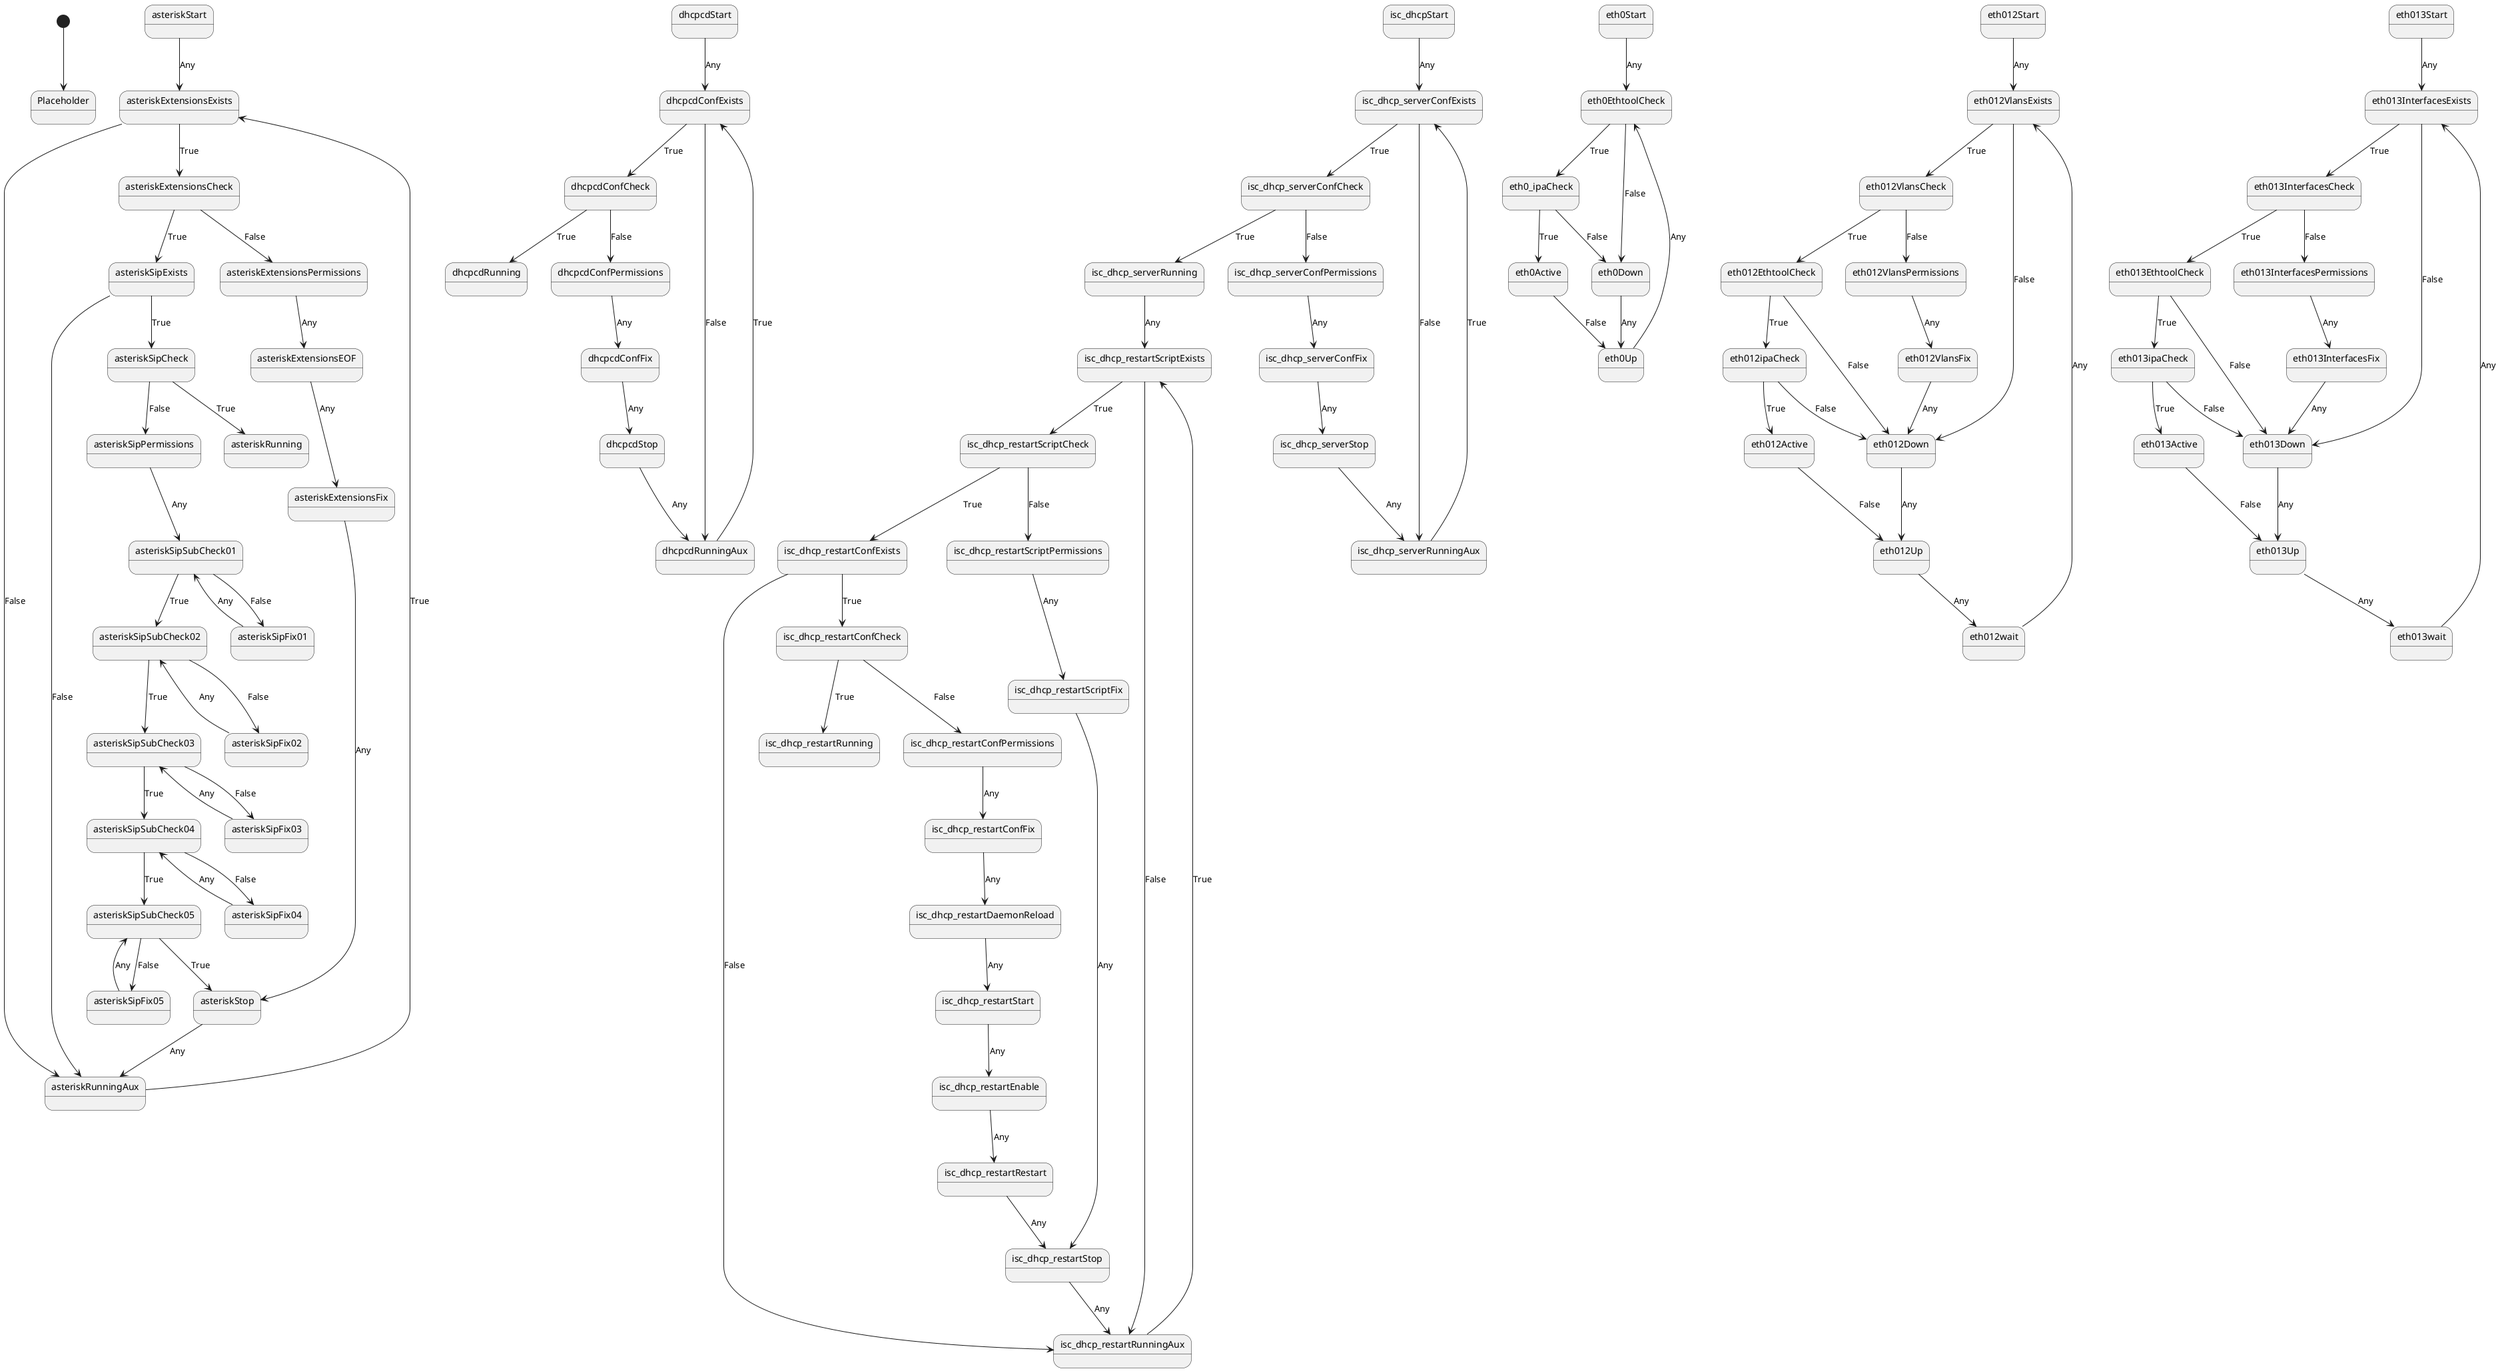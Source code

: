 @startuml
[*] --> Placeholder

asteriskStart --> asteriskExtensionsExists : Any
asteriskExtensionsExists --> asteriskExtensionsCheck : True
asteriskExtensionsCheck --> asteriskSipExists : True
asteriskExtensionsCheck --> asteriskExtensionsPermissions : False
asteriskExtensionsPermissions --> asteriskExtensionsEOF : Any
asteriskExtensionsEOF --> asteriskExtensionsFix : Any
asteriskExtensionsFix --> asteriskStop : Any
asteriskStop --> asteriskRunningAux : Any
asteriskSipExists --> asteriskSipCheck : True
asteriskSipCheck --> asteriskRunning : True
asteriskExtensionsExists --> asteriskRunningAux : False
asteriskSipExists --> asteriskRunningAux : False
asteriskRunningAux --> asteriskExtensionsExists : True
asteriskSipCheck --> asteriskSipPermissions : False
asteriskSipPermissions --> asteriskSipSubCheck01 : Any
asteriskSipSubCheck01 --> asteriskSipSubCheck02 : True
asteriskSipSubCheck02 --> asteriskSipSubCheck03 : True
asteriskSipSubCheck03 --> asteriskSipSubCheck04 : True
asteriskSipSubCheck04 --> asteriskSipSubCheck05 : True
asteriskSipSubCheck01 --> asteriskSipFix01 : False
asteriskSipFix01 --> asteriskSipSubCheck01 : Any
asteriskSipSubCheck02 --> asteriskSipFix02 : False
asteriskSipFix02 --> asteriskSipSubCheck02 : Any
asteriskSipSubCheck03 --> asteriskSipFix03 : False
asteriskSipFix03 --> asteriskSipSubCheck03 : Any
asteriskSipSubCheck04 --> asteriskSipFix04 : False
asteriskSipFix04 --> asteriskSipSubCheck04 : Any
asteriskSipSubCheck05 --> asteriskSipFix05 : False
asteriskSipSubCheck05 --> asteriskStop : True
asteriskSipFix05 --> asteriskSipSubCheck05 : Any

dhcpcdStart --> dhcpcdConfExists : Any
dhcpcdConfExists --> dhcpcdConfCheck : True
dhcpcdConfCheck --> dhcpcdRunning : True
dhcpcdConfCheck --> dhcpcdConfPermissions : False
dhcpcdConfPermissions --> dhcpcdConfFix : Any
dhcpcdConfFix --> dhcpcdStop : Any
dhcpcdStop --> dhcpcdRunningAux : Any
dhcpcdConfExists --> dhcpcdRunningAux : False
dhcpcdRunningAux --> dhcpcdConfExists : True

isc_dhcpStart --> isc_dhcp_serverConfExists : Any
isc_dhcp_serverConfExists --> isc_dhcp_serverConfCheck : True
isc_dhcp_serverConfExists --> isc_dhcp_serverRunningAux : False
isc_dhcp_serverRunningAux --> isc_dhcp_serverConfExists : True
isc_dhcp_serverConfCheck --> isc_dhcp_serverRunning : True
isc_dhcp_serverConfCheck --> isc_dhcp_serverConfPermissions : False
isc_dhcp_serverConfPermissions --> isc_dhcp_serverConfFix : Any
isc_dhcp_serverConfFix --> isc_dhcp_serverStop : Any
isc_dhcp_serverStop --> isc_dhcp_serverRunningAux : Any
isc_dhcp_serverRunning --> isc_dhcp_restartScriptExists : Any
isc_dhcp_restartScriptExists --> isc_dhcp_restartScriptCheck : True
isc_dhcp_restartScriptExists --> isc_dhcp_restartRunningAux : False
isc_dhcp_restartConfExists --> isc_dhcp_restartRunningAux : False
isc_dhcp_restartRunningAux --> isc_dhcp_restartScriptExists : True
isc_dhcp_restartScriptCheck --> isc_dhcp_restartConfExists : True
isc_dhcp_restartScriptCheck --> isc_dhcp_restartScriptPermissions : False
isc_dhcp_restartScriptPermissions --> isc_dhcp_restartScriptFix : Any
isc_dhcp_restartScriptFix --> isc_dhcp_restartStop : Any
isc_dhcp_restartStop --> isc_dhcp_restartRunningAux : Any
isc_dhcp_restartConfExists --> isc_dhcp_restartConfCheck : True
isc_dhcp_restartConfCheck --> isc_dhcp_restartRunning : True
isc_dhcp_restartConfCheck --> isc_dhcp_restartConfPermissions : False
isc_dhcp_restartConfPermissions --> isc_dhcp_restartConfFix : Any
isc_dhcp_restartConfFix --> isc_dhcp_restartDaemonReload : Any
isc_dhcp_restartDaemonReload --> isc_dhcp_restartStart : Any
isc_dhcp_restartStart --> isc_dhcp_restartEnable : Any
isc_dhcp_restartEnable --> isc_dhcp_restartRestart : Any
isc_dhcp_restartRestart --> isc_dhcp_restartStop : Any

eth0Start --> eth0EthtoolCheck : Any
eth0Active --> eth0Up : False
eth0Up --> eth0EthtoolCheck : Any
eth0EthtoolCheck --> eth0_ipaCheck : True
eth0EthtoolCheck --> eth0Down : False
eth0Down --> eth0Up : Any
eth0_ipaCheck --> eth0Down : False
eth0_ipaCheck --> eth0Active : True

eth012Start --> eth012VlansExists : Any
eth012VlansExists --> eth012VlansCheck : True
eth012VlansExists --> eth012Down : False
eth012VlansCheck --> eth012EthtoolCheck : True
eth012EthtoolCheck --> eth012ipaCheck : True
eth012ipaCheck --> eth012Active : True
eth012VlansCheck --> eth012VlansPermissions : False
eth012EthtoolCheck --> eth012Down : False
eth012ipaCheck --> eth012Down : False
eth012VlansPermissions --> eth012VlansFix : Any
eth012VlansFix --> eth012Down : Any
eth012Down --> eth012Up : Any
eth012Up --> eth012wait : Any
eth012wait --> eth012VlansExists : Any
eth012Active --> eth012Up : False

eth013Start --> eth013InterfacesExists : Any
eth013InterfacesExists --> eth013InterfacesCheck : True
eth013InterfacesExists --> eth013Down : False
eth013InterfacesCheck --> eth013EthtoolCheck : True
eth013EthtoolCheck --> eth013ipaCheck : True
eth013ipaCheck --> eth013Active : True
eth013InterfacesCheck --> eth013InterfacesPermissions : False
eth013InterfacesPermissions --> eth013InterfacesFix : Any
eth013InterfacesFix --> eth013Down : Any
eth013EthtoolCheck --> eth013Down : False
eth013ipaCheck --> eth013Down : False
eth013Down --> eth013Up : Any
eth013Active --> eth013Up : False
eth013Up --> eth013wait : Any
eth013wait --> eth013InterfacesExists : Any

@enduml